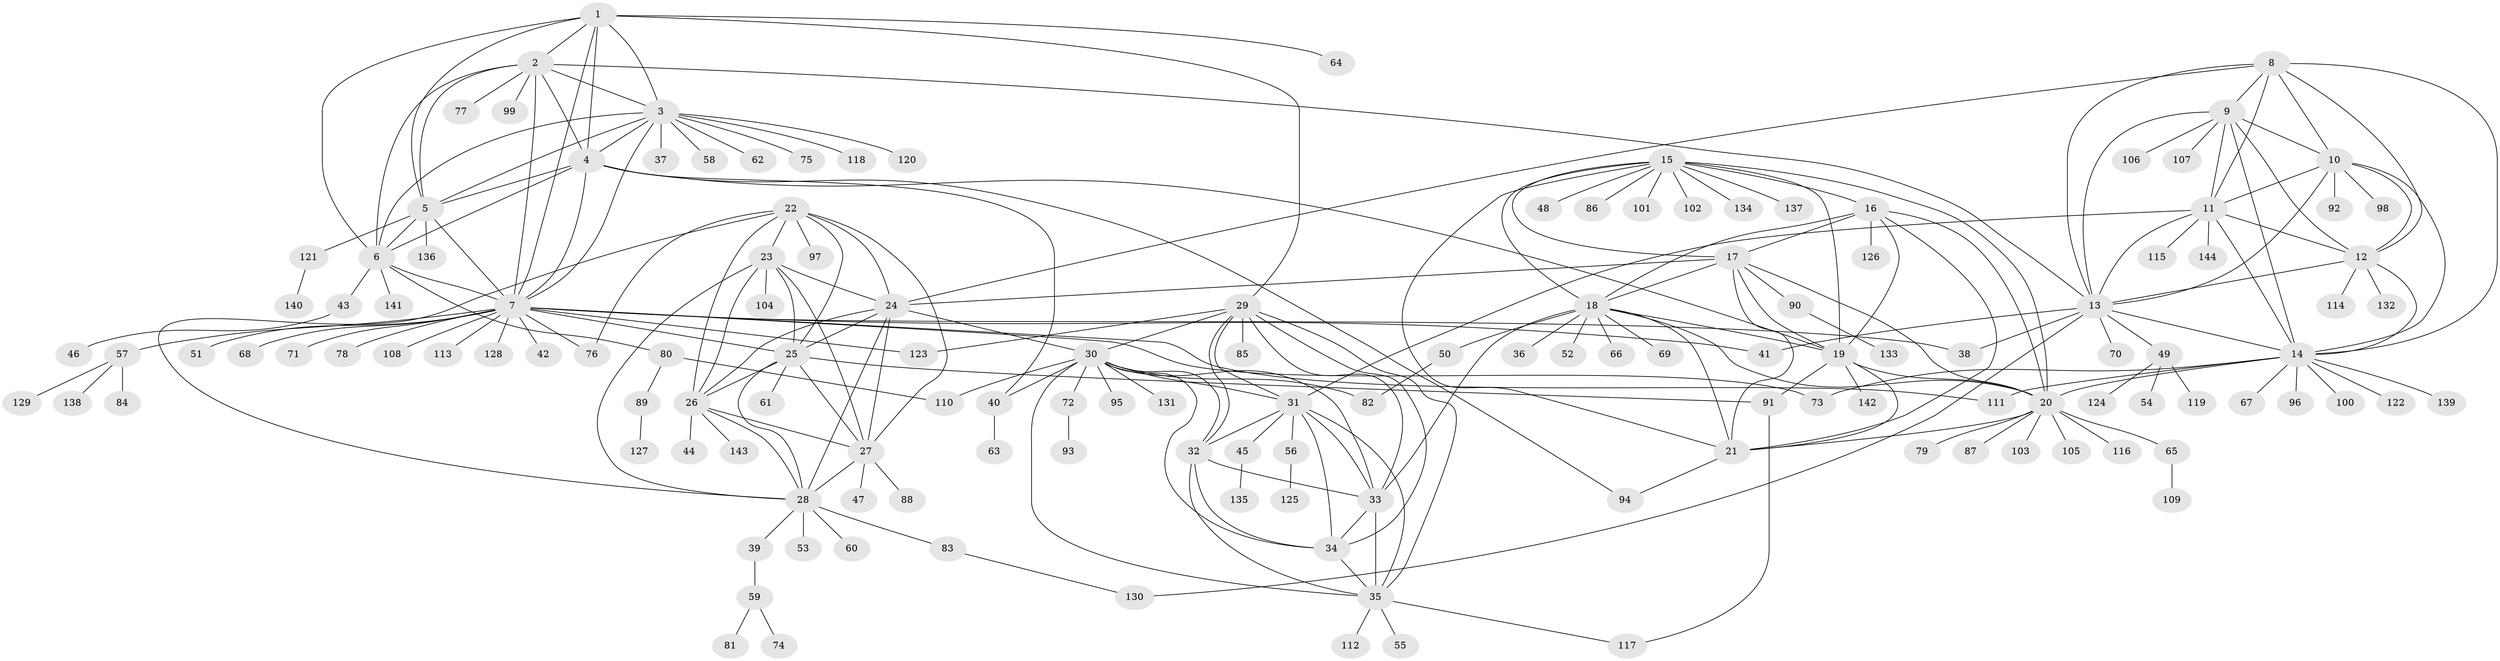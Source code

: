 // coarse degree distribution, {7: 0.1111111111111111, 6: 0.044444444444444446, 9: 0.022222222222222223, 8: 0.044444444444444446, 10: 0.044444444444444446, 3: 0.08888888888888889, 11: 0.022222222222222223, 5: 0.022222222222222223, 4: 0.044444444444444446, 2: 0.15555555555555556, 1: 0.4}
// Generated by graph-tools (version 1.1) at 2025/52/03/04/25 22:52:38]
// undirected, 144 vertices, 237 edges
graph export_dot {
  node [color=gray90,style=filled];
  1;
  2;
  3;
  4;
  5;
  6;
  7;
  8;
  9;
  10;
  11;
  12;
  13;
  14;
  15;
  16;
  17;
  18;
  19;
  20;
  21;
  22;
  23;
  24;
  25;
  26;
  27;
  28;
  29;
  30;
  31;
  32;
  33;
  34;
  35;
  36;
  37;
  38;
  39;
  40;
  41;
  42;
  43;
  44;
  45;
  46;
  47;
  48;
  49;
  50;
  51;
  52;
  53;
  54;
  55;
  56;
  57;
  58;
  59;
  60;
  61;
  62;
  63;
  64;
  65;
  66;
  67;
  68;
  69;
  70;
  71;
  72;
  73;
  74;
  75;
  76;
  77;
  78;
  79;
  80;
  81;
  82;
  83;
  84;
  85;
  86;
  87;
  88;
  89;
  90;
  91;
  92;
  93;
  94;
  95;
  96;
  97;
  98;
  99;
  100;
  101;
  102;
  103;
  104;
  105;
  106;
  107;
  108;
  109;
  110;
  111;
  112;
  113;
  114;
  115;
  116;
  117;
  118;
  119;
  120;
  121;
  122;
  123;
  124;
  125;
  126;
  127;
  128;
  129;
  130;
  131;
  132;
  133;
  134;
  135;
  136;
  137;
  138;
  139;
  140;
  141;
  142;
  143;
  144;
  1 -- 2;
  1 -- 3;
  1 -- 4;
  1 -- 5;
  1 -- 6;
  1 -- 7;
  1 -- 29;
  1 -- 64;
  2 -- 3;
  2 -- 4;
  2 -- 5;
  2 -- 6;
  2 -- 7;
  2 -- 13;
  2 -- 77;
  2 -- 99;
  3 -- 4;
  3 -- 5;
  3 -- 6;
  3 -- 7;
  3 -- 37;
  3 -- 58;
  3 -- 62;
  3 -- 75;
  3 -- 118;
  3 -- 120;
  4 -- 5;
  4 -- 6;
  4 -- 7;
  4 -- 19;
  4 -- 40;
  4 -- 94;
  5 -- 6;
  5 -- 7;
  5 -- 121;
  5 -- 136;
  6 -- 7;
  6 -- 43;
  6 -- 80;
  6 -- 141;
  7 -- 25;
  7 -- 38;
  7 -- 41;
  7 -- 42;
  7 -- 51;
  7 -- 57;
  7 -- 68;
  7 -- 71;
  7 -- 73;
  7 -- 76;
  7 -- 78;
  7 -- 108;
  7 -- 111;
  7 -- 113;
  7 -- 123;
  7 -- 128;
  8 -- 9;
  8 -- 10;
  8 -- 11;
  8 -- 12;
  8 -- 13;
  8 -- 14;
  8 -- 24;
  9 -- 10;
  9 -- 11;
  9 -- 12;
  9 -- 13;
  9 -- 14;
  9 -- 106;
  9 -- 107;
  10 -- 11;
  10 -- 12;
  10 -- 13;
  10 -- 14;
  10 -- 92;
  10 -- 98;
  11 -- 12;
  11 -- 13;
  11 -- 14;
  11 -- 31;
  11 -- 115;
  11 -- 144;
  12 -- 13;
  12 -- 14;
  12 -- 114;
  12 -- 132;
  13 -- 14;
  13 -- 38;
  13 -- 41;
  13 -- 49;
  13 -- 70;
  13 -- 130;
  14 -- 20;
  14 -- 67;
  14 -- 73;
  14 -- 96;
  14 -- 100;
  14 -- 111;
  14 -- 122;
  14 -- 139;
  15 -- 16;
  15 -- 17;
  15 -- 18;
  15 -- 19;
  15 -- 20;
  15 -- 21;
  15 -- 48;
  15 -- 86;
  15 -- 101;
  15 -- 102;
  15 -- 134;
  15 -- 137;
  16 -- 17;
  16 -- 18;
  16 -- 19;
  16 -- 20;
  16 -- 21;
  16 -- 126;
  17 -- 18;
  17 -- 19;
  17 -- 20;
  17 -- 21;
  17 -- 24;
  17 -- 90;
  18 -- 19;
  18 -- 20;
  18 -- 21;
  18 -- 33;
  18 -- 36;
  18 -- 50;
  18 -- 52;
  18 -- 66;
  18 -- 69;
  19 -- 20;
  19 -- 21;
  19 -- 91;
  19 -- 142;
  20 -- 21;
  20 -- 65;
  20 -- 79;
  20 -- 87;
  20 -- 103;
  20 -- 105;
  20 -- 116;
  21 -- 94;
  22 -- 23;
  22 -- 24;
  22 -- 25;
  22 -- 26;
  22 -- 27;
  22 -- 28;
  22 -- 76;
  22 -- 97;
  23 -- 24;
  23 -- 25;
  23 -- 26;
  23 -- 27;
  23 -- 28;
  23 -- 104;
  24 -- 25;
  24 -- 26;
  24 -- 27;
  24 -- 28;
  24 -- 30;
  25 -- 26;
  25 -- 27;
  25 -- 28;
  25 -- 61;
  25 -- 91;
  26 -- 27;
  26 -- 28;
  26 -- 44;
  26 -- 143;
  27 -- 28;
  27 -- 47;
  27 -- 88;
  28 -- 39;
  28 -- 53;
  28 -- 60;
  28 -- 83;
  29 -- 30;
  29 -- 31;
  29 -- 32;
  29 -- 33;
  29 -- 34;
  29 -- 35;
  29 -- 85;
  29 -- 123;
  30 -- 31;
  30 -- 32;
  30 -- 33;
  30 -- 34;
  30 -- 35;
  30 -- 40;
  30 -- 72;
  30 -- 82;
  30 -- 95;
  30 -- 110;
  30 -- 131;
  31 -- 32;
  31 -- 33;
  31 -- 34;
  31 -- 35;
  31 -- 45;
  31 -- 56;
  32 -- 33;
  32 -- 34;
  32 -- 35;
  33 -- 34;
  33 -- 35;
  34 -- 35;
  35 -- 55;
  35 -- 112;
  35 -- 117;
  39 -- 59;
  40 -- 63;
  43 -- 46;
  45 -- 135;
  49 -- 54;
  49 -- 119;
  49 -- 124;
  50 -- 82;
  56 -- 125;
  57 -- 84;
  57 -- 129;
  57 -- 138;
  59 -- 74;
  59 -- 81;
  65 -- 109;
  72 -- 93;
  80 -- 89;
  80 -- 110;
  83 -- 130;
  89 -- 127;
  90 -- 133;
  91 -- 117;
  121 -- 140;
}
